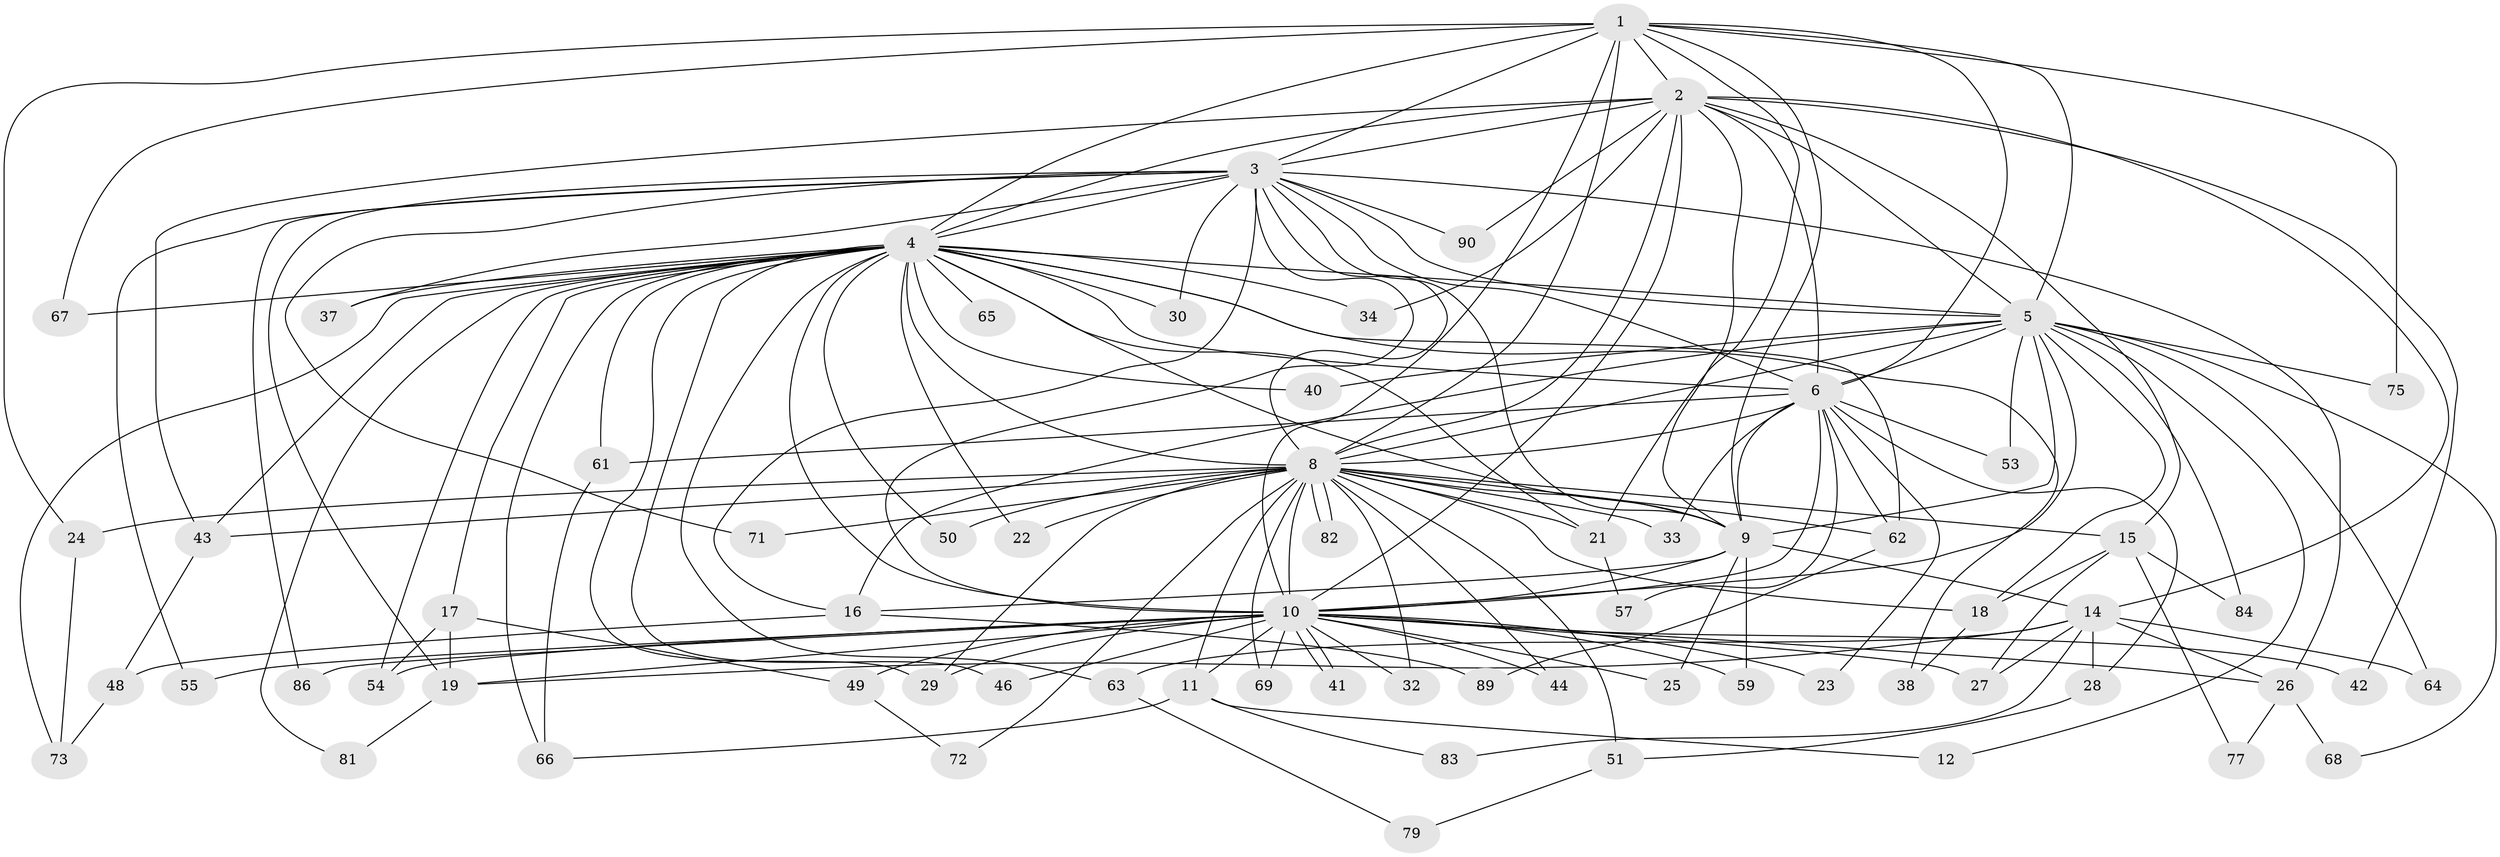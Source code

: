 // Generated by graph-tools (version 1.1) at 2025/51/02/27/25 19:51:45]
// undirected, 69 vertices, 167 edges
graph export_dot {
graph [start="1"]
  node [color=gray90,style=filled];
  1 [super="+88"];
  2;
  3 [super="+47"];
  4 [super="+7"];
  5 [super="+85"];
  6 [super="+36"];
  8 [super="+80"];
  9 [super="+13"];
  10 [super="+39"];
  11 [super="+60"];
  12;
  14 [super="+45"];
  15;
  16 [super="+74"];
  17;
  18 [super="+35"];
  19 [super="+20"];
  21 [super="+56"];
  22;
  23;
  24;
  25;
  26 [super="+52"];
  27 [super="+31"];
  28;
  29 [super="+58"];
  30;
  32;
  33;
  34;
  37;
  38;
  40;
  41;
  42;
  43 [super="+70"];
  44;
  46;
  48 [super="+87"];
  49;
  50;
  51;
  53;
  54 [super="+76"];
  55;
  57;
  59;
  61 [super="+92"];
  62 [super="+91"];
  63 [super="+78"];
  64;
  65;
  66;
  67;
  68;
  69;
  71;
  72;
  73;
  75;
  77;
  79;
  81;
  82;
  83;
  84;
  86;
  89;
  90;
  1 -- 2;
  1 -- 3;
  1 -- 4 [weight=2];
  1 -- 5;
  1 -- 6;
  1 -- 8;
  1 -- 9 [weight=2];
  1 -- 10;
  1 -- 21;
  1 -- 24;
  1 -- 67;
  1 -- 75;
  2 -- 3;
  2 -- 4 [weight=2];
  2 -- 5;
  2 -- 6;
  2 -- 8;
  2 -- 9;
  2 -- 10;
  2 -- 14;
  2 -- 15;
  2 -- 34;
  2 -- 42;
  2 -- 43;
  2 -- 90;
  3 -- 4 [weight=2];
  3 -- 5;
  3 -- 6;
  3 -- 8 [weight=2];
  3 -- 9;
  3 -- 10;
  3 -- 16;
  3 -- 19;
  3 -- 30;
  3 -- 37;
  3 -- 55;
  3 -- 71;
  3 -- 90;
  3 -- 86;
  3 -- 26;
  4 -- 5 [weight=2];
  4 -- 6 [weight=2];
  4 -- 8 [weight=2];
  4 -- 9 [weight=3];
  4 -- 10 [weight=3];
  4 -- 17 [weight=2];
  4 -- 21;
  4 -- 30;
  4 -- 34;
  4 -- 46;
  4 -- 50;
  4 -- 61;
  4 -- 65 [weight=2];
  4 -- 66;
  4 -- 81;
  4 -- 67;
  4 -- 73;
  4 -- 22;
  4 -- 29;
  4 -- 37;
  4 -- 38;
  4 -- 40;
  4 -- 63 [weight=2];
  4 -- 43;
  4 -- 62;
  4 -- 54;
  5 -- 6;
  5 -- 8 [weight=2];
  5 -- 9;
  5 -- 10;
  5 -- 12;
  5 -- 16;
  5 -- 18;
  5 -- 40 [weight=2];
  5 -- 53;
  5 -- 64;
  5 -- 68;
  5 -- 75;
  5 -- 84;
  6 -- 8;
  6 -- 9;
  6 -- 10;
  6 -- 23;
  6 -- 28;
  6 -- 33;
  6 -- 53;
  6 -- 57;
  6 -- 61;
  6 -- 62;
  8 -- 9;
  8 -- 10;
  8 -- 11;
  8 -- 15;
  8 -- 22;
  8 -- 24;
  8 -- 32;
  8 -- 33;
  8 -- 43;
  8 -- 44;
  8 -- 50;
  8 -- 51;
  8 -- 62;
  8 -- 69;
  8 -- 71;
  8 -- 72;
  8 -- 82;
  8 -- 82;
  8 -- 21;
  8 -- 18;
  8 -- 29;
  9 -- 10;
  9 -- 14;
  9 -- 25;
  9 -- 16;
  9 -- 59;
  10 -- 11 [weight=2];
  10 -- 23;
  10 -- 25;
  10 -- 26;
  10 -- 29;
  10 -- 32;
  10 -- 41;
  10 -- 41;
  10 -- 42;
  10 -- 44;
  10 -- 46;
  10 -- 49;
  10 -- 54;
  10 -- 55;
  10 -- 59;
  10 -- 69;
  10 -- 86;
  10 -- 19;
  10 -- 27;
  11 -- 12;
  11 -- 66;
  11 -- 83;
  14 -- 26;
  14 -- 27;
  14 -- 28;
  14 -- 63;
  14 -- 64;
  14 -- 83;
  14 -- 19;
  15 -- 18;
  15 -- 27;
  15 -- 77;
  15 -- 84;
  16 -- 48;
  16 -- 89;
  17 -- 19;
  17 -- 49;
  17 -- 54;
  18 -- 38;
  19 -- 81;
  21 -- 57;
  24 -- 73;
  26 -- 68;
  26 -- 77;
  28 -- 51;
  43 -- 48;
  48 -- 73;
  49 -- 72;
  51 -- 79;
  61 -- 66;
  62 -- 89;
  63 -- 79;
}
